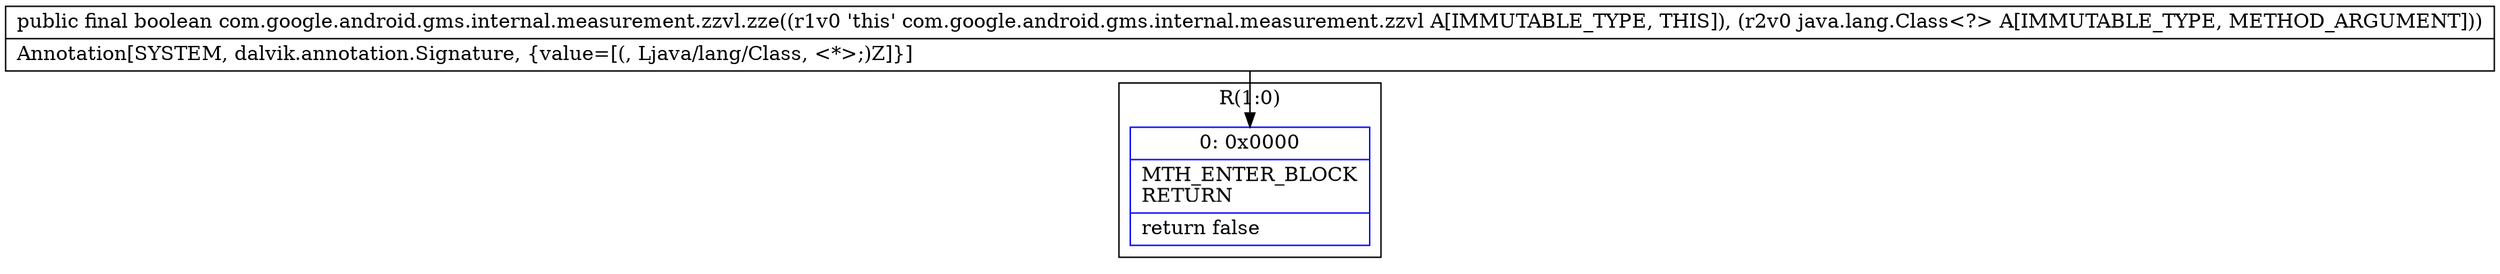 digraph "CFG forcom.google.android.gms.internal.measurement.zzvl.zze(Ljava\/lang\/Class;)Z" {
subgraph cluster_Region_193308351 {
label = "R(1:0)";
node [shape=record,color=blue];
Node_0 [shape=record,label="{0\:\ 0x0000|MTH_ENTER_BLOCK\lRETURN\l|return false\l}"];
}
MethodNode[shape=record,label="{public final boolean com.google.android.gms.internal.measurement.zzvl.zze((r1v0 'this' com.google.android.gms.internal.measurement.zzvl A[IMMUTABLE_TYPE, THIS]), (r2v0 java.lang.Class\<?\> A[IMMUTABLE_TYPE, METHOD_ARGUMENT]))  | Annotation[SYSTEM, dalvik.annotation.Signature, \{value=[(, Ljava\/lang\/Class, \<*\>;)Z]\}]\l}"];
MethodNode -> Node_0;
}

